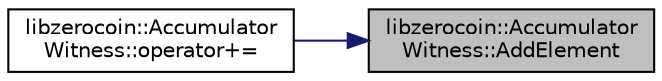 digraph "libzerocoin::AccumulatorWitness::AddElement"
{
 // LATEX_PDF_SIZE
  edge [fontname="Helvetica",fontsize="10",labelfontname="Helvetica",labelfontsize="10"];
  node [fontname="Helvetica",fontsize="10",shape=record];
  rankdir="RL";
  Node3 [label="libzerocoin::Accumulator\lWitness::AddElement",height=0.2,width=0.4,color="black", fillcolor="grey75", style="filled", fontcolor="black",tooltip=" "];
  Node3 -> Node4 [dir="back",color="midnightblue",fontsize="10",style="solid",fontname="Helvetica"];
  Node4 [label="libzerocoin::Accumulator\lWitness::operator+=",height=0.2,width=0.4,color="black", fillcolor="white", style="filled",URL="$classlibzerocoin_1_1_accumulator_witness.html#a57de1414fbb80e5259a76e70b4baa28e",tooltip=" "];
}
